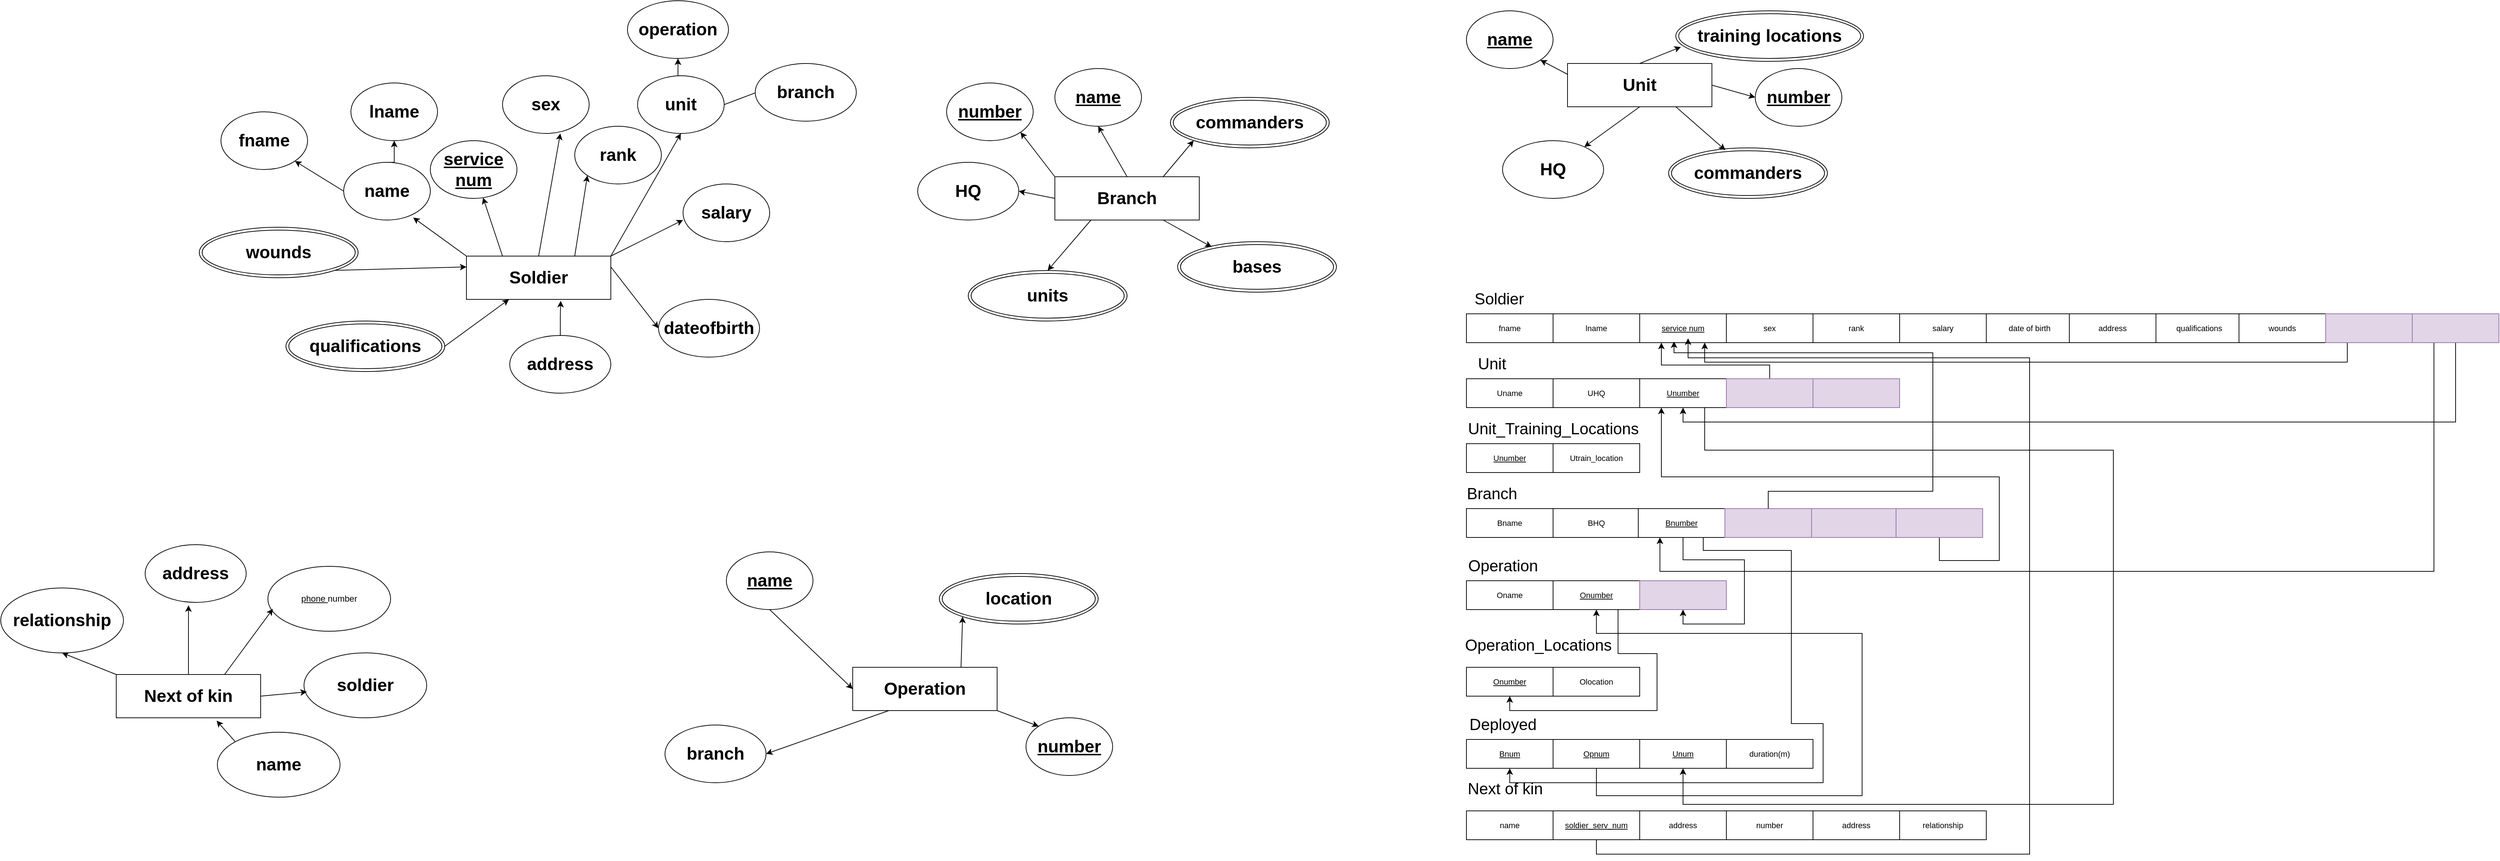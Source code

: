 <mxfile version="24.8.4">
  <diagram name="Page-1" id="bH6cYktrfCYqlOs484KL">
    <mxGraphModel dx="1493" dy="883" grid="0" gridSize="10" guides="1" tooltips="1" connect="1" arrows="1" fold="1" page="0" pageScale="1" pageWidth="1920" pageHeight="1200" math="0" shadow="0">
      <root>
        <mxCell id="0" />
        <mxCell id="1" parent="0" />
        <mxCell id="4qwOusfXjDZK4xlIVaBN-34" style="rounded=0;orthogonalLoop=1;jettySize=auto;html=1;exitX=0.25;exitY=0;exitDx=0;exitDy=0;" parent="1" source="LnAC4LRu0r2MABlFZwdS-2" target="LnAC4LRu0r2MABlFZwdS-19" edge="1">
          <mxGeometry relative="1" as="geometry" />
        </mxCell>
        <mxCell id="4qwOusfXjDZK4xlIVaBN-36" style="rounded=0;orthogonalLoop=1;jettySize=auto;html=1;exitX=0.75;exitY=0;exitDx=0;exitDy=0;entryX=0;entryY=1;entryDx=0;entryDy=0;" parent="1" source="LnAC4LRu0r2MABlFZwdS-2" target="LnAC4LRu0r2MABlFZwdS-20" edge="1">
          <mxGeometry relative="1" as="geometry" />
        </mxCell>
        <mxCell id="4qwOusfXjDZK4xlIVaBN-37" style="rounded=0;orthogonalLoop=1;jettySize=auto;html=1;exitX=1;exitY=0;exitDx=0;exitDy=0;entryX=0.5;entryY=1;entryDx=0;entryDy=0;" parent="1" source="LnAC4LRu0r2MABlFZwdS-2" target="LnAC4LRu0r2MABlFZwdS-22" edge="1">
          <mxGeometry relative="1" as="geometry" />
        </mxCell>
        <mxCell id="4qwOusfXjDZK4xlIVaBN-41" style="rounded=0;orthogonalLoop=1;jettySize=auto;html=1;exitX=1;exitY=0.25;exitDx=0;exitDy=0;entryX=0;entryY=0.5;entryDx=0;entryDy=0;" parent="1" source="LnAC4LRu0r2MABlFZwdS-2" target="4qwOusfXjDZK4xlIVaBN-1" edge="1">
          <mxGeometry relative="1" as="geometry" />
        </mxCell>
        <mxCell id="4qwOusfXjDZK4xlIVaBN-42" style="rounded=0;orthogonalLoop=1;jettySize=auto;html=1;exitX=1;exitY=0;exitDx=0;exitDy=0;" parent="1" source="LnAC4LRu0r2MABlFZwdS-2" edge="1">
          <mxGeometry relative="1" as="geometry">
            <mxPoint x="955" y="320" as="targetPoint" />
          </mxGeometry>
        </mxCell>
        <mxCell id="LnAC4LRu0r2MABlFZwdS-2" value="&lt;h1&gt;Soldier&lt;br&gt;&lt;/h1&gt;" style="rounded=0;whiteSpace=wrap;html=1;fontStyle=1" parent="1" vertex="1">
          <mxGeometry x="655" y="370" width="200" height="60" as="geometry" />
        </mxCell>
        <mxCell id="7I8sLlN8vbdr-Xe1Vgn2-1" style="rounded=0;orthogonalLoop=1;jettySize=auto;html=1;exitX=0.5;exitY=0;exitDx=0;exitDy=0;entryX=0.5;entryY=1;entryDx=0;entryDy=0;" parent="1" source="LnAC4LRu0r2MABlFZwdS-4" target="4qwOusfXjDZK4xlIVaBN-67" edge="1">
          <mxGeometry relative="1" as="geometry" />
        </mxCell>
        <mxCell id="7I8sLlN8vbdr-Xe1Vgn2-2" style="rounded=0;orthogonalLoop=1;jettySize=auto;html=1;exitX=0.75;exitY=0;exitDx=0;exitDy=0;entryX=0;entryY=1;entryDx=0;entryDy=0;" parent="1" source="LnAC4LRu0r2MABlFZwdS-4" target="4qwOusfXjDZK4xlIVaBN-75" edge="1">
          <mxGeometry relative="1" as="geometry" />
        </mxCell>
        <mxCell id="7I8sLlN8vbdr-Xe1Vgn2-3" style="edgeStyle=none;shape=connector;rounded=0;orthogonalLoop=1;jettySize=auto;html=1;exitX=0.25;exitY=1;exitDx=0;exitDy=0;entryX=0.5;entryY=0;entryDx=0;entryDy=0;strokeColor=default;align=center;verticalAlign=middle;fontFamily=Helvetica;fontSize=11;fontColor=default;labelBackgroundColor=default;endArrow=classic;" parent="1" source="LnAC4LRu0r2MABlFZwdS-4" target="4qwOusfXjDZK4xlIVaBN-71" edge="1">
          <mxGeometry relative="1" as="geometry" />
        </mxCell>
        <mxCell id="7I8sLlN8vbdr-Xe1Vgn2-4" style="edgeStyle=none;shape=connector;rounded=0;orthogonalLoop=1;jettySize=auto;html=1;exitX=0;exitY=0.5;exitDx=0;exitDy=0;entryX=1;entryY=0.5;entryDx=0;entryDy=0;strokeColor=default;align=center;verticalAlign=middle;fontFamily=Helvetica;fontSize=11;fontColor=default;labelBackgroundColor=default;endArrow=classic;" parent="1" source="LnAC4LRu0r2MABlFZwdS-4" target="4qwOusfXjDZK4xlIVaBN-69" edge="1">
          <mxGeometry relative="1" as="geometry" />
        </mxCell>
        <mxCell id="z0lHcYxkJEWF4RWTk2GK-2" style="rounded=0;orthogonalLoop=1;jettySize=auto;html=1;exitX=0;exitY=0;exitDx=0;exitDy=0;entryX=1;entryY=1;entryDx=0;entryDy=0;" edge="1" parent="1" source="LnAC4LRu0r2MABlFZwdS-4" target="z0lHcYxkJEWF4RWTk2GK-1">
          <mxGeometry relative="1" as="geometry" />
        </mxCell>
        <mxCell id="LnAC4LRu0r2MABlFZwdS-4" value="&lt;h1&gt;Branch&lt;br&gt;&lt;/h1&gt;" style="rounded=0;whiteSpace=wrap;html=1;" parent="1" vertex="1">
          <mxGeometry x="1470" y="260" width="200" height="60" as="geometry" />
        </mxCell>
        <mxCell id="4qwOusfXjDZK4xlIVaBN-45" style="rounded=0;orthogonalLoop=1;jettySize=auto;html=1;exitX=0;exitY=0;exitDx=0;exitDy=0;entryX=0.5;entryY=1;entryDx=0;entryDy=0;" parent="1" source="LnAC4LRu0r2MABlFZwdS-6" target="4qwOusfXjDZK4xlIVaBN-8" edge="1">
          <mxGeometry relative="1" as="geometry" />
        </mxCell>
        <mxCell id="LnAC4LRu0r2MABlFZwdS-6" value="&lt;h1&gt;Next of kin&lt;br&gt;&lt;/h1&gt;" style="rounded=0;whiteSpace=wrap;html=1;" parent="1" vertex="1">
          <mxGeometry x="170" y="950" width="200" height="60" as="geometry" />
        </mxCell>
        <mxCell id="4qwOusfXjDZK4xlIVaBN-60" style="rounded=0;orthogonalLoop=1;jettySize=auto;html=1;exitX=0.75;exitY=0;exitDx=0;exitDy=0;entryX=0;entryY=1;entryDx=0;entryDy=0;" parent="1" source="LnAC4LRu0r2MABlFZwdS-9" target="4qwOusfXjDZK4xlIVaBN-59" edge="1">
          <mxGeometry relative="1" as="geometry" />
        </mxCell>
        <mxCell id="4qwOusfXjDZK4xlIVaBN-65" style="rounded=0;orthogonalLoop=1;jettySize=auto;html=1;exitX=0.25;exitY=1;exitDx=0;exitDy=0;entryX=1;entryY=0.5;entryDx=0;entryDy=0;" parent="1" source="LnAC4LRu0r2MABlFZwdS-9" target="4qwOusfXjDZK4xlIVaBN-64" edge="1">
          <mxGeometry relative="1" as="geometry" />
        </mxCell>
        <mxCell id="z0lHcYxkJEWF4RWTk2GK-6" style="edgeStyle=none;shape=connector;rounded=0;orthogonalLoop=1;jettySize=auto;html=1;exitX=1;exitY=1;exitDx=0;exitDy=0;entryX=0;entryY=0;entryDx=0;entryDy=0;strokeColor=default;align=center;verticalAlign=middle;fontFamily=Helvetica;fontSize=11;fontColor=default;labelBackgroundColor=default;endArrow=classic;" edge="1" parent="1" source="LnAC4LRu0r2MABlFZwdS-9" target="z0lHcYxkJEWF4RWTk2GK-5">
          <mxGeometry relative="1" as="geometry" />
        </mxCell>
        <mxCell id="LnAC4LRu0r2MABlFZwdS-9" value="&lt;h1&gt;Operation&lt;br&gt;&lt;/h1&gt;" style="rounded=0;whiteSpace=wrap;html=1;" parent="1" vertex="1">
          <mxGeometry x="1190" y="940" width="200" height="60" as="geometry" />
        </mxCell>
        <mxCell id="LnAC4LRu0r2MABlFZwdS-10" value="&lt;h1&gt;fname&lt;br&gt;&lt;/h1&gt;" style="ellipse;whiteSpace=wrap;html=1;" parent="1" vertex="1">
          <mxGeometry x="315" y="170" width="120" height="80" as="geometry" />
        </mxCell>
        <mxCell id="4qwOusfXjDZK4xlIVaBN-32" style="rounded=0;orthogonalLoop=1;jettySize=auto;html=1;exitX=0;exitY=0.5;exitDx=0;exitDy=0;entryX=1;entryY=1;entryDx=0;entryDy=0;" parent="1" source="LnAC4LRu0r2MABlFZwdS-12" target="LnAC4LRu0r2MABlFZwdS-10" edge="1">
          <mxGeometry relative="1" as="geometry" />
        </mxCell>
        <mxCell id="4qwOusfXjDZK4xlIVaBN-33" style="edgeStyle=orthogonalEdgeStyle;rounded=0;orthogonalLoop=1;jettySize=auto;html=1;exitX=0.5;exitY=0;exitDx=0;exitDy=0;entryX=0.5;entryY=1;entryDx=0;entryDy=0;" parent="1" source="LnAC4LRu0r2MABlFZwdS-12" target="LnAC4LRu0r2MABlFZwdS-15" edge="1">
          <mxGeometry relative="1" as="geometry" />
        </mxCell>
        <mxCell id="LnAC4LRu0r2MABlFZwdS-12" value="&lt;h1&gt;name&lt;br&gt;&lt;/h1&gt;" style="ellipse;whiteSpace=wrap;html=1;" parent="1" vertex="1">
          <mxGeometry x="485" y="240" width="120" height="80" as="geometry" />
        </mxCell>
        <mxCell id="LnAC4LRu0r2MABlFZwdS-13" style="edgeStyle=orthogonalEdgeStyle;rounded=0;orthogonalLoop=1;jettySize=auto;html=1;exitX=0.5;exitY=1;exitDx=0;exitDy=0;" parent="1" source="LnAC4LRu0r2MABlFZwdS-2" target="LnAC4LRu0r2MABlFZwdS-2" edge="1">
          <mxGeometry relative="1" as="geometry" />
        </mxCell>
        <mxCell id="LnAC4LRu0r2MABlFZwdS-15" value="&lt;h1&gt;lname&lt;br&gt;&lt;/h1&gt;" style="ellipse;whiteSpace=wrap;html=1;" parent="1" vertex="1">
          <mxGeometry x="495" y="130" width="120" height="80" as="geometry" />
        </mxCell>
        <mxCell id="LnAC4LRu0r2MABlFZwdS-19" value="&lt;h1&gt;&lt;u&gt;service num&lt;/u&gt;&lt;br&gt;&lt;/h1&gt;" style="ellipse;whiteSpace=wrap;html=1;" parent="1" vertex="1">
          <mxGeometry x="605" y="210" width="120" height="80" as="geometry" />
        </mxCell>
        <mxCell id="LnAC4LRu0r2MABlFZwdS-20" value="&lt;h1&gt;rank&lt;br&gt;&lt;/h1&gt;" style="ellipse;whiteSpace=wrap;html=1;" parent="1" vertex="1">
          <mxGeometry x="805" y="190" width="120" height="80" as="geometry" />
        </mxCell>
        <mxCell id="LnAC4LRu0r2MABlFZwdS-21" value="&lt;h1&gt;sex&lt;br&gt;&lt;/h1&gt;" style="ellipse;whiteSpace=wrap;html=1;" parent="1" vertex="1">
          <mxGeometry x="705" y="120" width="120" height="80" as="geometry" />
        </mxCell>
        <mxCell id="4qwOusfXjDZK4xlIVaBN-39" style="rounded=0;orthogonalLoop=1;jettySize=auto;html=1;exitX=1;exitY=0.5;exitDx=0;exitDy=0;entryX=0;entryY=0.5;entryDx=0;entryDy=0;" parent="1" source="LnAC4LRu0r2MABlFZwdS-22" edge="1">
          <mxGeometry relative="1" as="geometry">
            <mxPoint x="1065.0" y="140" as="targetPoint" />
          </mxGeometry>
        </mxCell>
        <mxCell id="4qwOusfXjDZK4xlIVaBN-44" style="edgeStyle=orthogonalEdgeStyle;rounded=0;orthogonalLoop=1;jettySize=auto;html=1;exitX=0.5;exitY=0;exitDx=0;exitDy=0;entryX=0.5;entryY=1;entryDx=0;entryDy=0;" parent="1" source="LnAC4LRu0r2MABlFZwdS-22" target="4qwOusfXjDZK4xlIVaBN-43" edge="1">
          <mxGeometry relative="1" as="geometry" />
        </mxCell>
        <mxCell id="LnAC4LRu0r2MABlFZwdS-22" value="&lt;h1&gt;unit&lt;br&gt;&lt;/h1&gt;" style="ellipse;whiteSpace=wrap;html=1;" parent="1" vertex="1">
          <mxGeometry x="892" y="120" width="120" height="80" as="geometry" />
        </mxCell>
        <mxCell id="LnAC4LRu0r2MABlFZwdS-23" value="&lt;h1&gt;salary&lt;br&gt;&lt;/h1&gt;" style="ellipse;whiteSpace=wrap;html=1;" parent="1" vertex="1">
          <mxGeometry x="955" y="270" width="120" height="80" as="geometry" />
        </mxCell>
        <mxCell id="4qwOusfXjDZK4xlIVaBN-1" value="&lt;h1&gt;dateofbirth&lt;br&gt;&lt;/h1&gt;" style="ellipse;whiteSpace=wrap;html=1;" parent="1" vertex="1">
          <mxGeometry x="921" y="430" width="140" height="80" as="geometry" />
        </mxCell>
        <mxCell id="4qwOusfXjDZK4xlIVaBN-3" value="&lt;h1&gt;address&lt;br&gt;&lt;/h1&gt;" style="ellipse;whiteSpace=wrap;html=1;" parent="1" vertex="1">
          <mxGeometry x="715" y="480" width="140" height="80" as="geometry" />
        </mxCell>
        <mxCell id="4qwOusfXjDZK4xlIVaBN-21" style="rounded=0;orthogonalLoop=1;jettySize=auto;html=1;exitX=1;exitY=0.5;exitDx=0;exitDy=0;" parent="1" source="4qwOusfXjDZK4xlIVaBN-6" target="LnAC4LRu0r2MABlFZwdS-2" edge="1">
          <mxGeometry relative="1" as="geometry" />
        </mxCell>
        <mxCell id="4qwOusfXjDZK4xlIVaBN-6" value="&lt;h1&gt;qualifications&lt;br&gt;&lt;/h1&gt;" style="ellipse;shape=doubleEllipse;whiteSpace=wrap;html=1;" parent="1" vertex="1">
          <mxGeometry x="405" y="460" width="220" height="70" as="geometry" />
        </mxCell>
        <mxCell id="4qwOusfXjDZK4xlIVaBN-8" value="&lt;h1&gt;relationship&lt;br&gt;&lt;/h1&gt;" style="ellipse;whiteSpace=wrap;html=1;" parent="1" vertex="1">
          <mxGeometry x="10" y="830" width="170" height="90" as="geometry" />
        </mxCell>
        <mxCell id="4qwOusfXjDZK4xlIVaBN-9" value="&lt;h1&gt;address&lt;br&gt;&lt;/h1&gt;" style="ellipse;whiteSpace=wrap;html=1;" parent="1" vertex="1">
          <mxGeometry x="210" y="770" width="140" height="80" as="geometry" />
        </mxCell>
        <mxCell id="4qwOusfXjDZK4xlIVaBN-10" value="&lt;u&gt;phone &lt;/u&gt;number" style="ellipse;whiteSpace=wrap;html=1;" parent="1" vertex="1">
          <mxGeometry x="380" y="800" width="170" height="90" as="geometry" />
        </mxCell>
        <mxCell id="4qwOusfXjDZK4xlIVaBN-11" value="&lt;h1&gt;soldier&lt;br&gt;&lt;/h1&gt;" style="ellipse;whiteSpace=wrap;html=1;" parent="1" vertex="1">
          <mxGeometry x="430" y="920" width="170" height="90" as="geometry" />
        </mxCell>
        <mxCell id="4qwOusfXjDZK4xlIVaBN-49" style="rounded=0;orthogonalLoop=1;jettySize=auto;html=1;exitX=0;exitY=0;exitDx=0;exitDy=0;" parent="1" source="4qwOusfXjDZK4xlIVaBN-12" edge="1">
          <mxGeometry relative="1" as="geometry">
            <mxPoint x="309" y="1014" as="targetPoint" />
          </mxGeometry>
        </mxCell>
        <mxCell id="4qwOusfXjDZK4xlIVaBN-12" value="&lt;h1&gt;name&lt;br&gt;&lt;/h1&gt;" style="ellipse;whiteSpace=wrap;html=1;" parent="1" vertex="1">
          <mxGeometry x="310" y="1030" width="170" height="90" as="geometry" />
        </mxCell>
        <mxCell id="4qwOusfXjDZK4xlIVaBN-28" style="rounded=0;orthogonalLoop=1;jettySize=auto;html=1;exitX=1;exitY=1;exitDx=0;exitDy=0;entryX=0;entryY=0.25;entryDx=0;entryDy=0;" parent="1" source="4qwOusfXjDZK4xlIVaBN-18" target="LnAC4LRu0r2MABlFZwdS-2" edge="1">
          <mxGeometry relative="1" as="geometry" />
        </mxCell>
        <mxCell id="4qwOusfXjDZK4xlIVaBN-18" value="&lt;h1&gt;wounds&lt;br&gt;&lt;/h1&gt;" style="ellipse;shape=doubleEllipse;whiteSpace=wrap;html=1;" parent="1" vertex="1">
          <mxGeometry x="285" y="330" width="220" height="70" as="geometry" />
        </mxCell>
        <mxCell id="4qwOusfXjDZK4xlIVaBN-25" style="edgeStyle=orthogonalEdgeStyle;rounded=0;orthogonalLoop=1;jettySize=auto;html=1;exitX=0.5;exitY=0;exitDx=0;exitDy=0;entryX=0.653;entryY=1.033;entryDx=0;entryDy=0;entryPerimeter=0;" parent="1" source="4qwOusfXjDZK4xlIVaBN-3" target="LnAC4LRu0r2MABlFZwdS-2" edge="1">
          <mxGeometry relative="1" as="geometry" />
        </mxCell>
        <mxCell id="4qwOusfXjDZK4xlIVaBN-31" style="rounded=0;orthogonalLoop=1;jettySize=auto;html=1;exitX=0;exitY=0;exitDx=0;exitDy=0;entryX=0.802;entryY=0.957;entryDx=0;entryDy=0;entryPerimeter=0;" parent="1" source="LnAC4LRu0r2MABlFZwdS-2" target="LnAC4LRu0r2MABlFZwdS-12" edge="1">
          <mxGeometry relative="1" as="geometry" />
        </mxCell>
        <mxCell id="4qwOusfXjDZK4xlIVaBN-35" style="rounded=0;orthogonalLoop=1;jettySize=auto;html=1;exitX=0.5;exitY=0;exitDx=0;exitDy=0;entryX=0.667;entryY=1;entryDx=0;entryDy=0;entryPerimeter=0;" parent="1" source="LnAC4LRu0r2MABlFZwdS-2" target="LnAC4LRu0r2MABlFZwdS-21" edge="1">
          <mxGeometry relative="1" as="geometry" />
        </mxCell>
        <mxCell id="4qwOusfXjDZK4xlIVaBN-38" value="&lt;h1&gt;branch&lt;br&gt;&lt;/h1&gt;" style="ellipse;whiteSpace=wrap;html=1;" parent="1" vertex="1">
          <mxGeometry x="1055" y="103" width="140" height="80" as="geometry" />
        </mxCell>
        <mxCell id="4qwOusfXjDZK4xlIVaBN-43" value="&lt;h1&gt;operation&lt;br&gt;&lt;/h1&gt;" style="ellipse;whiteSpace=wrap;html=1;" parent="1" vertex="1">
          <mxGeometry x="878" y="16" width="140" height="80" as="geometry" />
        </mxCell>
        <mxCell id="4qwOusfXjDZK4xlIVaBN-46" style="edgeStyle=orthogonalEdgeStyle;rounded=0;orthogonalLoop=1;jettySize=auto;html=1;exitX=0.5;exitY=0;exitDx=0;exitDy=0;entryX=0.429;entryY=1.05;entryDx=0;entryDy=0;entryPerimeter=0;" parent="1" source="LnAC4LRu0r2MABlFZwdS-6" target="4qwOusfXjDZK4xlIVaBN-9" edge="1">
          <mxGeometry relative="1" as="geometry" />
        </mxCell>
        <mxCell id="4qwOusfXjDZK4xlIVaBN-47" style="rounded=0;orthogonalLoop=1;jettySize=auto;html=1;exitX=0.75;exitY=0;exitDx=0;exitDy=0;entryX=0.041;entryY=0.656;entryDx=0;entryDy=0;entryPerimeter=0;" parent="1" source="LnAC4LRu0r2MABlFZwdS-6" target="4qwOusfXjDZK4xlIVaBN-10" edge="1">
          <mxGeometry relative="1" as="geometry" />
        </mxCell>
        <mxCell id="4qwOusfXjDZK4xlIVaBN-48" style="rounded=0;orthogonalLoop=1;jettySize=auto;html=1;exitX=1;exitY=0.5;exitDx=0;exitDy=0;entryX=0.024;entryY=0.6;entryDx=0;entryDy=0;entryPerimeter=0;" parent="1" source="LnAC4LRu0r2MABlFZwdS-6" target="4qwOusfXjDZK4xlIVaBN-11" edge="1">
          <mxGeometry relative="1" as="geometry" />
        </mxCell>
        <mxCell id="4qwOusfXjDZK4xlIVaBN-52" style="rounded=0;orthogonalLoop=1;jettySize=auto;html=1;exitX=0.5;exitY=1;exitDx=0;exitDy=0;entryX=0;entryY=0.5;entryDx=0;entryDy=0;" parent="1" source="4qwOusfXjDZK4xlIVaBN-51" target="LnAC4LRu0r2MABlFZwdS-9" edge="1">
          <mxGeometry relative="1" as="geometry" />
        </mxCell>
        <mxCell id="4qwOusfXjDZK4xlIVaBN-51" value="&lt;h1&gt;&lt;u&gt;name&lt;br&gt;&lt;/u&gt;&lt;/h1&gt;" style="ellipse;whiteSpace=wrap;html=1;" parent="1" vertex="1">
          <mxGeometry x="1015" y="780" width="120" height="80" as="geometry" />
        </mxCell>
        <mxCell id="4qwOusfXjDZK4xlIVaBN-59" value="&lt;h1&gt;location&lt;/h1&gt;" style="ellipse;shape=doubleEllipse;whiteSpace=wrap;html=1;" parent="1" vertex="1">
          <mxGeometry x="1310" y="810" width="220" height="70" as="geometry" />
        </mxCell>
        <mxCell id="4qwOusfXjDZK4xlIVaBN-64" value="&lt;h1&gt;branch&lt;br&gt;&lt;/h1&gt;" style="ellipse;whiteSpace=wrap;html=1;" parent="1" vertex="1">
          <mxGeometry x="930" y="1020" width="140" height="80" as="geometry" />
        </mxCell>
        <mxCell id="4qwOusfXjDZK4xlIVaBN-67" value="&lt;h1&gt;&lt;u&gt;name&lt;br&gt;&lt;/u&gt;&lt;/h1&gt;" style="ellipse;whiteSpace=wrap;html=1;" parent="1" vertex="1">
          <mxGeometry x="1470" y="110" width="120" height="80" as="geometry" />
        </mxCell>
        <mxCell id="4qwOusfXjDZK4xlIVaBN-69" value="&lt;h1&gt;HQ&lt;br&gt;&lt;/h1&gt;" style="ellipse;whiteSpace=wrap;html=1;" parent="1" vertex="1">
          <mxGeometry x="1280" y="240" width="140" height="80" as="geometry" />
        </mxCell>
        <mxCell id="4qwOusfXjDZK4xlIVaBN-71" value="&lt;h1&gt;units&lt;br&gt;&lt;/h1&gt;" style="ellipse;shape=doubleEllipse;whiteSpace=wrap;html=1;" parent="1" vertex="1">
          <mxGeometry x="1350" y="390" width="220" height="70" as="geometry" />
        </mxCell>
        <mxCell id="7I8sLlN8vbdr-Xe1Vgn2-6" style="edgeStyle=none;shape=connector;rounded=0;orthogonalLoop=1;jettySize=auto;html=1;exitX=0.5;exitY=1;exitDx=0;exitDy=0;strokeColor=default;align=center;verticalAlign=middle;fontFamily=Helvetica;fontSize=11;fontColor=default;labelBackgroundColor=default;endArrow=classic;" parent="1" source="4qwOusfXjDZK4xlIVaBN-72" target="4qwOusfXjDZK4xlIVaBN-76" edge="1">
          <mxGeometry relative="1" as="geometry" />
        </mxCell>
        <mxCell id="7I8sLlN8vbdr-Xe1Vgn2-8" style="edgeStyle=none;shape=connector;rounded=0;orthogonalLoop=1;jettySize=auto;html=1;exitX=0;exitY=0.25;exitDx=0;exitDy=0;entryX=1;entryY=1;entryDx=0;entryDy=0;strokeColor=default;align=center;verticalAlign=middle;fontFamily=Helvetica;fontSize=11;fontColor=default;labelBackgroundColor=default;endArrow=classic;" parent="1" source="4qwOusfXjDZK4xlIVaBN-72" target="4qwOusfXjDZK4xlIVaBN-78" edge="1">
          <mxGeometry relative="1" as="geometry" />
        </mxCell>
        <mxCell id="z0lHcYxkJEWF4RWTk2GK-4" style="edgeStyle=none;shape=connector;rounded=0;orthogonalLoop=1;jettySize=auto;html=1;exitX=1;exitY=0.5;exitDx=0;exitDy=0;entryX=0;entryY=0.5;entryDx=0;entryDy=0;strokeColor=default;align=center;verticalAlign=middle;fontFamily=Helvetica;fontSize=11;fontColor=default;labelBackgroundColor=default;endArrow=classic;" edge="1" parent="1" source="4qwOusfXjDZK4xlIVaBN-72" target="z0lHcYxkJEWF4RWTk2GK-3">
          <mxGeometry relative="1" as="geometry" />
        </mxCell>
        <mxCell id="4qwOusfXjDZK4xlIVaBN-72" value="&lt;h1&gt;Unit&lt;br&gt;&lt;/h1&gt;" style="rounded=0;whiteSpace=wrap;html=1;" parent="1" vertex="1">
          <mxGeometry x="2180" y="103" width="200" height="60" as="geometry" />
        </mxCell>
        <mxCell id="4qwOusfXjDZK4xlIVaBN-75" value="&lt;h1&gt;commanders&lt;br&gt;&lt;/h1&gt;" style="ellipse;shape=doubleEllipse;whiteSpace=wrap;html=1;" parent="1" vertex="1">
          <mxGeometry x="1630" y="150" width="220" height="70" as="geometry" />
        </mxCell>
        <mxCell id="4qwOusfXjDZK4xlIVaBN-76" value="&lt;h1&gt;HQ&lt;br&gt;&lt;/h1&gt;" style="ellipse;whiteSpace=wrap;html=1;" parent="1" vertex="1">
          <mxGeometry x="2090" y="210" width="140" height="80" as="geometry" />
        </mxCell>
        <mxCell id="4qwOusfXjDZK4xlIVaBN-77" value="&lt;h1&gt;commanders&lt;br&gt;&lt;/h1&gt;" style="ellipse;shape=doubleEllipse;whiteSpace=wrap;html=1;" parent="1" vertex="1">
          <mxGeometry x="2320" y="220" width="220" height="70" as="geometry" />
        </mxCell>
        <mxCell id="4qwOusfXjDZK4xlIVaBN-78" value="&lt;h1&gt;&lt;u&gt;name&lt;br&gt;&lt;/u&gt;&lt;/h1&gt;" style="ellipse;whiteSpace=wrap;html=1;" parent="1" vertex="1">
          <mxGeometry x="2040" y="30" width="120" height="80" as="geometry" />
        </mxCell>
        <mxCell id="4qwOusfXjDZK4xlIVaBN-79" value="&lt;h1&gt;training locations&lt;br&gt;&lt;/h1&gt;" style="ellipse;shape=doubleEllipse;whiteSpace=wrap;html=1;" parent="1" vertex="1">
          <mxGeometry x="2330" y="30" width="260" height="70" as="geometry" />
        </mxCell>
        <mxCell id="4qwOusfXjDZK4xlIVaBN-80" value="&lt;h1&gt;bases&lt;br&gt;&lt;/h1&gt;" style="ellipse;shape=doubleEllipse;whiteSpace=wrap;html=1;" parent="1" vertex="1">
          <mxGeometry x="1640" y="350" width="220" height="70" as="geometry" />
        </mxCell>
        <mxCell id="7I8sLlN8vbdr-Xe1Vgn2-5" style="edgeStyle=none;shape=connector;rounded=0;orthogonalLoop=1;jettySize=auto;html=1;exitX=0.75;exitY=1;exitDx=0;exitDy=0;entryX=0.214;entryY=0.104;entryDx=0;entryDy=0;entryPerimeter=0;strokeColor=default;align=center;verticalAlign=middle;fontFamily=Helvetica;fontSize=11;fontColor=default;labelBackgroundColor=default;endArrow=classic;" parent="1" source="LnAC4LRu0r2MABlFZwdS-4" target="4qwOusfXjDZK4xlIVaBN-80" edge="1">
          <mxGeometry relative="1" as="geometry" />
        </mxCell>
        <mxCell id="7I8sLlN8vbdr-Xe1Vgn2-7" style="edgeStyle=none;shape=connector;rounded=0;orthogonalLoop=1;jettySize=auto;html=1;exitX=0.75;exitY=1;exitDx=0;exitDy=0;entryX=0.357;entryY=0.043;entryDx=0;entryDy=0;entryPerimeter=0;strokeColor=default;align=center;verticalAlign=middle;fontFamily=Helvetica;fontSize=11;fontColor=default;labelBackgroundColor=default;endArrow=classic;" parent="1" source="4qwOusfXjDZK4xlIVaBN-72" target="4qwOusfXjDZK4xlIVaBN-77" edge="1">
          <mxGeometry relative="1" as="geometry" />
        </mxCell>
        <mxCell id="7I8sLlN8vbdr-Xe1Vgn2-9" style="edgeStyle=none;shape=connector;rounded=0;orthogonalLoop=1;jettySize=auto;html=1;exitX=0.5;exitY=0;exitDx=0;exitDy=0;entryX=0.027;entryY=0.716;entryDx=0;entryDy=0;entryPerimeter=0;strokeColor=default;align=center;verticalAlign=middle;fontFamily=Helvetica;fontSize=11;fontColor=default;labelBackgroundColor=default;endArrow=classic;" parent="1" source="4qwOusfXjDZK4xlIVaBN-72" target="4qwOusfXjDZK4xlIVaBN-79" edge="1">
          <mxGeometry relative="1" as="geometry" />
        </mxCell>
        <mxCell id="7I8sLlN8vbdr-Xe1Vgn2-17" value="" style="group;align=left;" parent="1" vertex="1" connectable="0">
          <mxGeometry x="2030" y="500" width="130" height="80" as="geometry" />
        </mxCell>
        <mxCell id="7I8sLlN8vbdr-Xe1Vgn2-18" value="Uname" style="rounded=0;whiteSpace=wrap;html=1;fontFamily=Helvetica;fontSize=11;fontColor=default;labelBackgroundColor=default;" parent="7I8sLlN8vbdr-Xe1Vgn2-17" vertex="1">
          <mxGeometry x="10" y="40" width="120" height="40" as="geometry" />
        </mxCell>
        <mxCell id="7I8sLlN8vbdr-Xe1Vgn2-19" value="Unit" style="text;html=1;align=center;verticalAlign=middle;resizable=0;points=[];autosize=1;strokeColor=none;fillColor=none;fontFamily=Helvetica;fontSize=22;fontColor=default;labelBackgroundColor=default;" parent="7I8sLlN8vbdr-Xe1Vgn2-17" vertex="1">
          <mxGeometry x="15" width="60" height="40" as="geometry" />
        </mxCell>
        <mxCell id="7I8sLlN8vbdr-Xe1Vgn2-27" value="" style="group" parent="1" vertex="1" connectable="0">
          <mxGeometry x="2030" y="410" width="130" height="80" as="geometry" />
        </mxCell>
        <mxCell id="7I8sLlN8vbdr-Xe1Vgn2-28" value="fname" style="rounded=0;whiteSpace=wrap;html=1;fontFamily=Helvetica;fontSize=11;fontColor=default;labelBackgroundColor=default;" parent="7I8sLlN8vbdr-Xe1Vgn2-27" vertex="1">
          <mxGeometry x="10" y="40" width="120" height="40" as="geometry" />
        </mxCell>
        <mxCell id="7I8sLlN8vbdr-Xe1Vgn2-11" value="Soldier" style="text;html=1;align=center;verticalAlign=middle;resizable=0;points=[];autosize=1;strokeColor=none;fillColor=none;fontFamily=Helvetica;fontSize=22;fontColor=default;labelBackgroundColor=default;" parent="7I8sLlN8vbdr-Xe1Vgn2-27" vertex="1">
          <mxGeometry x="10" width="90" height="40" as="geometry" />
        </mxCell>
        <mxCell id="7I8sLlN8vbdr-Xe1Vgn2-30" value="" style="group" parent="1" vertex="1" connectable="0">
          <mxGeometry x="2150" y="410" width="130" height="80" as="geometry" />
        </mxCell>
        <mxCell id="7I8sLlN8vbdr-Xe1Vgn2-31" value="lname" style="rounded=0;whiteSpace=wrap;html=1;fontFamily=Helvetica;fontSize=11;fontColor=default;labelBackgroundColor=default;" parent="7I8sLlN8vbdr-Xe1Vgn2-30" vertex="1">
          <mxGeometry x="10" y="40" width="120" height="40" as="geometry" />
        </mxCell>
        <mxCell id="7I8sLlN8vbdr-Xe1Vgn2-33" value="" style="group;fontStyle=4" parent="1" vertex="1" connectable="0">
          <mxGeometry x="2270" y="410" width="130" height="80" as="geometry" />
        </mxCell>
        <mxCell id="7I8sLlN8vbdr-Xe1Vgn2-34" value="&lt;u&gt;service num&lt;/u&gt;" style="rounded=0;whiteSpace=wrap;html=1;fontFamily=Helvetica;fontSize=11;fontColor=default;labelBackgroundColor=default;" parent="7I8sLlN8vbdr-Xe1Vgn2-33" vertex="1">
          <mxGeometry x="10" y="40" width="120" height="40" as="geometry" />
        </mxCell>
        <mxCell id="7I8sLlN8vbdr-Xe1Vgn2-35" value="" style="group" parent="1" vertex="1" connectable="0">
          <mxGeometry x="2390" y="410" width="130" height="80" as="geometry" />
        </mxCell>
        <mxCell id="7I8sLlN8vbdr-Xe1Vgn2-36" value="sex" style="rounded=0;whiteSpace=wrap;html=1;fontFamily=Helvetica;fontSize=11;fontColor=default;labelBackgroundColor=default;" parent="7I8sLlN8vbdr-Xe1Vgn2-35" vertex="1">
          <mxGeometry x="10" y="40" width="120" height="40" as="geometry" />
        </mxCell>
        <mxCell id="7I8sLlN8vbdr-Xe1Vgn2-37" value="" style="group" parent="1" vertex="1" connectable="0">
          <mxGeometry x="2510" y="410" width="130" height="80" as="geometry" />
        </mxCell>
        <mxCell id="7I8sLlN8vbdr-Xe1Vgn2-38" value="rank" style="rounded=0;whiteSpace=wrap;html=1;fontFamily=Helvetica;fontSize=11;fontColor=default;labelBackgroundColor=default;" parent="7I8sLlN8vbdr-Xe1Vgn2-37" vertex="1">
          <mxGeometry x="10" y="40" width="120" height="40" as="geometry" />
        </mxCell>
        <mxCell id="7I8sLlN8vbdr-Xe1Vgn2-39" value="" style="group" parent="1" vertex="1" connectable="0">
          <mxGeometry x="2150" y="500" width="130" height="80" as="geometry" />
        </mxCell>
        <mxCell id="7I8sLlN8vbdr-Xe1Vgn2-40" value="UHQ" style="rounded=0;whiteSpace=wrap;html=1;fontFamily=Helvetica;fontSize=11;fontColor=default;labelBackgroundColor=default;" parent="7I8sLlN8vbdr-Xe1Vgn2-39" vertex="1">
          <mxGeometry x="10" y="40" width="120" height="40" as="geometry" />
        </mxCell>
        <mxCell id="7I8sLlN8vbdr-Xe1Vgn2-43" value="" style="group" parent="1" vertex="1" connectable="0">
          <mxGeometry x="2270" y="500" width="130" height="80" as="geometry" />
        </mxCell>
        <mxCell id="7I8sLlN8vbdr-Xe1Vgn2-44" value="Unumber" style="rounded=0;whiteSpace=wrap;html=1;fontFamily=Helvetica;fontSize=11;fontColor=default;labelBackgroundColor=default;fontStyle=4" parent="7I8sLlN8vbdr-Xe1Vgn2-43" vertex="1">
          <mxGeometry x="10" y="40" width="120" height="40" as="geometry" />
        </mxCell>
        <mxCell id="7I8sLlN8vbdr-Xe1Vgn2-79" value="" style="group" parent="1" vertex="1" connectable="0">
          <mxGeometry x="2630" y="410" width="130" height="80" as="geometry" />
        </mxCell>
        <mxCell id="7I8sLlN8vbdr-Xe1Vgn2-80" value="salary" style="rounded=0;whiteSpace=wrap;html=1;fontFamily=Helvetica;fontSize=11;fontColor=default;labelBackgroundColor=default;" parent="7I8sLlN8vbdr-Xe1Vgn2-79" vertex="1">
          <mxGeometry x="10" y="40" width="120" height="40" as="geometry" />
        </mxCell>
        <mxCell id="7I8sLlN8vbdr-Xe1Vgn2-81" value="" style="group" parent="1" vertex="1" connectable="0">
          <mxGeometry x="2750" y="410" width="130" height="80" as="geometry" />
        </mxCell>
        <mxCell id="7I8sLlN8vbdr-Xe1Vgn2-82" value="date of birth" style="rounded=0;whiteSpace=wrap;html=1;fontFamily=Helvetica;fontSize=11;fontColor=default;labelBackgroundColor=default;" parent="7I8sLlN8vbdr-Xe1Vgn2-81" vertex="1">
          <mxGeometry x="10" y="40" width="120" height="40" as="geometry" />
        </mxCell>
        <mxCell id="7I8sLlN8vbdr-Xe1Vgn2-83" value="" style="group" parent="1" vertex="1" connectable="0">
          <mxGeometry x="2870" y="410" width="130" height="80" as="geometry" />
        </mxCell>
        <mxCell id="7I8sLlN8vbdr-Xe1Vgn2-84" value="address" style="rounded=0;whiteSpace=wrap;html=1;fontFamily=Helvetica;fontSize=11;fontColor=default;labelBackgroundColor=default;" parent="7I8sLlN8vbdr-Xe1Vgn2-83" vertex="1">
          <mxGeometry x="5" y="40" width="120" height="40" as="geometry" />
        </mxCell>
        <mxCell id="7I8sLlN8vbdr-Xe1Vgn2-85" value="" style="group" parent="1" vertex="1" connectable="0">
          <mxGeometry x="2985" y="410" width="130" height="80" as="geometry" />
        </mxCell>
        <mxCell id="7I8sLlN8vbdr-Xe1Vgn2-86" value="qualifications" style="rounded=0;whiteSpace=wrap;html=1;fontFamily=Helvetica;fontSize=11;fontColor=default;labelBackgroundColor=default;" parent="7I8sLlN8vbdr-Xe1Vgn2-85" vertex="1">
          <mxGeometry x="10" y="40" width="120" height="40" as="geometry" />
        </mxCell>
        <mxCell id="7I8sLlN8vbdr-Xe1Vgn2-87" value="" style="group" parent="1" vertex="1" connectable="0">
          <mxGeometry x="3100" y="410" width="130" height="80" as="geometry" />
        </mxCell>
        <mxCell id="7I8sLlN8vbdr-Xe1Vgn2-88" value="wounds" style="rounded=0;whiteSpace=wrap;html=1;fontFamily=Helvetica;fontSize=11;fontColor=default;labelBackgroundColor=default;" parent="7I8sLlN8vbdr-Xe1Vgn2-87" vertex="1">
          <mxGeometry x="10" y="40" width="120" height="40" as="geometry" />
        </mxCell>
        <mxCell id="z0lHcYxkJEWF4RWTk2GK-1" value="&lt;font style=&quot;font-size: 24px;&quot;&gt;&lt;u&gt;number&lt;br&gt;&lt;/u&gt;&lt;/font&gt;" style="ellipse;whiteSpace=wrap;html=1;fontStyle=1" vertex="1" parent="1">
          <mxGeometry x="1320" y="130" width="120" height="80" as="geometry" />
        </mxCell>
        <mxCell id="z0lHcYxkJEWF4RWTk2GK-3" value="&lt;font style=&quot;font-size: 24px;&quot;&gt;&lt;u&gt;number&lt;br&gt;&lt;/u&gt;&lt;/font&gt;" style="ellipse;whiteSpace=wrap;html=1;fontStyle=1" vertex="1" parent="1">
          <mxGeometry x="2440" y="110" width="120" height="80" as="geometry" />
        </mxCell>
        <mxCell id="z0lHcYxkJEWF4RWTk2GK-5" value="&lt;font style=&quot;font-size: 24px;&quot;&gt;&lt;u&gt;number&lt;br&gt;&lt;/u&gt;&lt;/font&gt;" style="ellipse;whiteSpace=wrap;html=1;fontStyle=1" vertex="1" parent="1">
          <mxGeometry x="1430" y="1010" width="120" height="80" as="geometry" />
        </mxCell>
        <mxCell id="7I8sLlN8vbdr-Xe1Vgn2-21" value="Bname" style="rounded=0;whiteSpace=wrap;html=1;fontFamily=Helvetica;fontSize=11;fontColor=default;labelBackgroundColor=default;" parent="1" vertex="1">
          <mxGeometry x="2040" y="720" width="120" height="40" as="geometry" />
        </mxCell>
        <mxCell id="7I8sLlN8vbdr-Xe1Vgn2-22" value="Branch" style="text;html=1;align=center;verticalAlign=middle;resizable=0;points=[];autosize=1;strokeColor=none;fillColor=none;fontFamily=Helvetica;fontSize=22;fontColor=default;labelBackgroundColor=default;" parent="1" vertex="1">
          <mxGeometry x="2030" y="680" width="90" height="40" as="geometry" />
        </mxCell>
        <mxCell id="7I8sLlN8vbdr-Xe1Vgn2-24" value="" style="group" parent="1" vertex="1" connectable="0">
          <mxGeometry x="2040" y="770" width="1080" height="409" as="geometry" />
        </mxCell>
        <mxCell id="z0lHcYxkJEWF4RWTk2GK-8" value="name" style="rounded=0;whiteSpace=wrap;html=1;fontFamily=Helvetica;fontSize=11;fontColor=default;labelBackgroundColor=default;" vertex="1" parent="7I8sLlN8vbdr-Xe1Vgn2-24">
          <mxGeometry y="369" width="120" height="40" as="geometry" />
        </mxCell>
        <mxCell id="z0lHcYxkJEWF4RWTk2GK-11" value="&lt;u&gt;soldier_serv_num&lt;/u&gt;" style="rounded=0;whiteSpace=wrap;html=1;fontFamily=Helvetica;fontSize=11;fontColor=default;labelBackgroundColor=default;" vertex="1" parent="7I8sLlN8vbdr-Xe1Vgn2-24">
          <mxGeometry x="120" y="369" width="120" height="40" as="geometry" />
        </mxCell>
        <mxCell id="z0lHcYxkJEWF4RWTk2GK-12" value="address" style="rounded=0;whiteSpace=wrap;html=1;fontFamily=Helvetica;fontSize=11;fontColor=default;labelBackgroundColor=default;" vertex="1" parent="7I8sLlN8vbdr-Xe1Vgn2-24">
          <mxGeometry x="240" y="369" width="120" height="40" as="geometry" />
        </mxCell>
        <mxCell id="z0lHcYxkJEWF4RWTk2GK-13" value="number" style="rounded=0;whiteSpace=wrap;html=1;fontFamily=Helvetica;fontSize=11;fontColor=default;labelBackgroundColor=default;" vertex="1" parent="7I8sLlN8vbdr-Xe1Vgn2-24">
          <mxGeometry x="360" y="369" width="120" height="40" as="geometry" />
        </mxCell>
        <mxCell id="z0lHcYxkJEWF4RWTk2GK-15" value="address" style="rounded=0;whiteSpace=wrap;html=1;fontFamily=Helvetica;fontSize=11;fontColor=default;labelBackgroundColor=default;" vertex="1" parent="7I8sLlN8vbdr-Xe1Vgn2-24">
          <mxGeometry x="480" y="369" width="120" height="40" as="geometry" />
        </mxCell>
        <mxCell id="z0lHcYxkJEWF4RWTk2GK-9" value="&amp;nbsp;&amp;nbsp;&amp;nbsp;&amp;nbsp;&amp;nbsp; Next of kin" style="text;html=1;align=center;verticalAlign=middle;resizable=0;points=[];autosize=1;strokeColor=none;fillColor=none;fontFamily=Helvetica;fontSize=22;fontColor=default;labelBackgroundColor=default;" vertex="1" parent="7I8sLlN8vbdr-Xe1Vgn2-24">
          <mxGeometry x="-44.5" y="320" width="159" height="38" as="geometry" />
        </mxCell>
        <mxCell id="z0lHcYxkJEWF4RWTk2GK-44" value="Oname" style="rounded=0;whiteSpace=wrap;html=1;fontFamily=Helvetica;fontSize=11;fontColor=default;labelBackgroundColor=default;" vertex="1" parent="7I8sLlN8vbdr-Xe1Vgn2-24">
          <mxGeometry y="50" width="120" height="40" as="geometry" />
        </mxCell>
        <mxCell id="z0lHcYxkJEWF4RWTk2GK-161" style="edgeStyle=orthogonalEdgeStyle;shape=connector;rounded=0;orthogonalLoop=1;jettySize=auto;html=1;exitX=0.75;exitY=1;exitDx=0;exitDy=0;entryX=0.5;entryY=1;entryDx=0;entryDy=0;strokeColor=default;align=center;verticalAlign=middle;fontFamily=Helvetica;fontSize=11;fontColor=default;labelBackgroundColor=default;endArrow=classic;" edge="1" parent="7I8sLlN8vbdr-Xe1Vgn2-24" source="z0lHcYxkJEWF4RWTk2GK-45" target="z0lHcYxkJEWF4RWTk2GK-34">
          <mxGeometry relative="1" as="geometry">
            <Array as="points">
              <mxPoint x="210" y="151" />
              <mxPoint x="264" y="151" />
              <mxPoint x="264" y="230" />
              <mxPoint x="60" y="230" />
            </Array>
          </mxGeometry>
        </mxCell>
        <mxCell id="z0lHcYxkJEWF4RWTk2GK-45" value="&lt;u&gt;Onumber&lt;/u&gt;" style="rounded=0;whiteSpace=wrap;html=1;fontFamily=Helvetica;fontSize=11;fontColor=default;labelBackgroundColor=default;" vertex="1" parent="7I8sLlN8vbdr-Xe1Vgn2-24">
          <mxGeometry x="120" y="50" width="120" height="40" as="geometry" />
        </mxCell>
        <mxCell id="z0lHcYxkJEWF4RWTk2GK-48" value="&amp;nbsp;&amp;nbsp;&amp;nbsp;&amp;nbsp; Operation" style="text;html=1;align=center;verticalAlign=middle;resizable=0;points=[];autosize=1;strokeColor=none;fillColor=none;fontFamily=Helvetica;fontSize=22;fontColor=default;labelBackgroundColor=default;" vertex="1" parent="7I8sLlN8vbdr-Xe1Vgn2-24">
          <mxGeometry x="-40" y="10" width="150" height="40" as="geometry" />
        </mxCell>
        <mxCell id="7I8sLlN8vbdr-Xe1Vgn2-25" value="&lt;u&gt;Bnum&lt;/u&gt;" style="rounded=0;whiteSpace=wrap;html=1;fontFamily=Helvetica;fontSize=11;fontColor=default;labelBackgroundColor=default;" parent="7I8sLlN8vbdr-Xe1Vgn2-24" vertex="1">
          <mxGeometry y="270" width="120" height="40" as="geometry" />
        </mxCell>
        <mxCell id="z0lHcYxkJEWF4RWTk2GK-159" style="edgeStyle=orthogonalEdgeStyle;shape=connector;rounded=0;orthogonalLoop=1;jettySize=auto;html=1;exitX=0.5;exitY=1;exitDx=0;exitDy=0;entryX=0.5;entryY=1;entryDx=0;entryDy=0;strokeColor=default;align=center;verticalAlign=middle;fontFamily=Helvetica;fontSize=11;fontColor=default;labelBackgroundColor=default;endArrow=classic;" edge="1" parent="7I8sLlN8vbdr-Xe1Vgn2-24" source="7I8sLlN8vbdr-Xe1Vgn2-60" target="z0lHcYxkJEWF4RWTk2GK-45">
          <mxGeometry relative="1" as="geometry">
            <Array as="points">
              <mxPoint x="180" y="348" />
              <mxPoint x="548" y="348" />
              <mxPoint x="548" y="123" />
              <mxPoint x="180" y="123" />
            </Array>
          </mxGeometry>
        </mxCell>
        <mxCell id="7I8sLlN8vbdr-Xe1Vgn2-60" value="&lt;u&gt;Opnum&lt;/u&gt;" style="rounded=0;whiteSpace=wrap;html=1;fontFamily=Helvetica;fontSize=11;fontColor=default;labelBackgroundColor=default;" parent="7I8sLlN8vbdr-Xe1Vgn2-24" vertex="1">
          <mxGeometry x="120" y="270" width="120" height="40" as="geometry" />
        </mxCell>
        <mxCell id="7I8sLlN8vbdr-Xe1Vgn2-63" value="duration(m)" style="rounded=0;whiteSpace=wrap;html=1;fontFamily=Helvetica;fontSize=11;fontColor=default;labelBackgroundColor=default;" parent="7I8sLlN8vbdr-Xe1Vgn2-24" vertex="1">
          <mxGeometry x="360" y="270" width="120" height="40" as="geometry" />
        </mxCell>
        <mxCell id="7I8sLlN8vbdr-Xe1Vgn2-26" value="&amp;nbsp;&amp;nbsp;&amp;nbsp;&amp;nbsp; Deployed" style="text;html=1;align=center;verticalAlign=middle;resizable=0;points=[];autosize=1;strokeColor=none;fillColor=none;fontFamily=Helvetica;fontSize=22;fontColor=default;labelBackgroundColor=default;" parent="7I8sLlN8vbdr-Xe1Vgn2-24" vertex="1">
          <mxGeometry x="-40" y="230" width="150" height="40" as="geometry" />
        </mxCell>
        <mxCell id="z0lHcYxkJEWF4RWTk2GK-34" value="&lt;u&gt;Onumber&lt;/u&gt;" style="rounded=0;whiteSpace=wrap;html=1;fontFamily=Helvetica;fontSize=11;fontColor=default;labelBackgroundColor=default;" vertex="1" parent="7I8sLlN8vbdr-Xe1Vgn2-24">
          <mxGeometry y="170" width="120" height="40" as="geometry" />
        </mxCell>
        <mxCell id="z0lHcYxkJEWF4RWTk2GK-35" value="Olocation" style="rounded=0;whiteSpace=wrap;html=1;fontFamily=Helvetica;fontSize=11;fontColor=default;labelBackgroundColor=default;" vertex="1" parent="7I8sLlN8vbdr-Xe1Vgn2-24">
          <mxGeometry x="120" y="170" width="120" height="40" as="geometry" />
        </mxCell>
        <mxCell id="z0lHcYxkJEWF4RWTk2GK-33" value="&amp;nbsp;&amp;nbsp;&amp;nbsp;&amp;nbsp;&amp;nbsp;&amp;nbsp;&amp;nbsp;&amp;nbsp;&amp;nbsp;&amp;nbsp;&amp;nbsp;&amp;nbsp;&amp;nbsp;&amp;nbsp;&amp;nbsp;&amp;nbsp;&amp;nbsp;&amp;nbsp;&amp;nbsp;&amp;nbsp; Operation_Locations" style="text;html=1;align=center;verticalAlign=middle;resizable=0;points=[];autosize=1;strokeColor=none;fillColor=none;fontFamily=Helvetica;fontSize=22;fontColor=default;labelBackgroundColor=default;" vertex="1" parent="7I8sLlN8vbdr-Xe1Vgn2-24">
          <mxGeometry x="-140" y="120" width="350" height="40" as="geometry" />
        </mxCell>
        <mxCell id="z0lHcYxkJEWF4RWTk2GK-54" value="relationship" style="rounded=0;whiteSpace=wrap;html=1;fontFamily=Helvetica;fontSize=11;fontColor=default;labelBackgroundColor=default;" vertex="1" parent="7I8sLlN8vbdr-Xe1Vgn2-24">
          <mxGeometry x="600" y="369" width="120" height="40" as="geometry" />
        </mxCell>
        <mxCell id="z0lHcYxkJEWF4RWTk2GK-61" value="" style="rounded=0;whiteSpace=wrap;html=1;fontFamily=Helvetica;fontSize=11;labelBackgroundColor=default;fillColor=#e1d5e7;strokeColor=#9673a6;" vertex="1" parent="7I8sLlN8vbdr-Xe1Vgn2-24">
          <mxGeometry x="240" y="50" width="120" height="40" as="geometry" />
        </mxCell>
        <mxCell id="z0lHcYxkJEWF4RWTk2GK-142" value="&lt;u&gt;Unum&lt;br&gt;&lt;/u&gt;" style="rounded=0;whiteSpace=wrap;html=1;fontFamily=Helvetica;fontSize=11;fontColor=default;labelBackgroundColor=default;" vertex="1" parent="7I8sLlN8vbdr-Xe1Vgn2-24">
          <mxGeometry x="240" y="270" width="120" height="40" as="geometry" />
        </mxCell>
        <mxCell id="7I8sLlN8vbdr-Xe1Vgn2-52" value="" style="group" parent="1" vertex="1" connectable="0">
          <mxGeometry x="2160" y="680" width="130" height="80" as="geometry" />
        </mxCell>
        <mxCell id="7I8sLlN8vbdr-Xe1Vgn2-53" value="BHQ" style="rounded=0;whiteSpace=wrap;html=1;fontFamily=Helvetica;fontSize=11;fontColor=default;labelBackgroundColor=default;" parent="7I8sLlN8vbdr-Xe1Vgn2-52" vertex="1">
          <mxGeometry y="40" width="120" height="40" as="geometry" />
        </mxCell>
        <mxCell id="z0lHcYxkJEWF4RWTk2GK-80" style="edgeStyle=orthogonalEdgeStyle;shape=connector;rounded=0;orthogonalLoop=1;jettySize=auto;html=1;exitX=0.5;exitY=1;exitDx=0;exitDy=0;entryX=0.5;entryY=1;entryDx=0;entryDy=0;strokeColor=default;align=center;verticalAlign=middle;fontFamily=Helvetica;fontSize=11;fontColor=default;labelBackgroundColor=default;endArrow=classic;" edge="1" parent="1" source="7I8sLlN8vbdr-Xe1Vgn2-56" target="z0lHcYxkJEWF4RWTk2GK-61">
          <mxGeometry relative="1" as="geometry">
            <Array as="points">
              <mxPoint x="2340" y="791" />
              <mxPoint x="2425" y="791" />
              <mxPoint x="2425" y="880" />
              <mxPoint x="2340" y="880" />
            </Array>
          </mxGeometry>
        </mxCell>
        <mxCell id="z0lHcYxkJEWF4RWTk2GK-158" style="edgeStyle=orthogonalEdgeStyle;shape=connector;rounded=0;orthogonalLoop=1;jettySize=auto;html=1;exitX=0.75;exitY=1;exitDx=0;exitDy=0;entryX=0.5;entryY=1;entryDx=0;entryDy=0;strokeColor=default;align=center;verticalAlign=middle;fontFamily=Helvetica;fontSize=11;fontColor=default;labelBackgroundColor=default;endArrow=classic;" edge="1" parent="1" source="7I8sLlN8vbdr-Xe1Vgn2-56" target="7I8sLlN8vbdr-Xe1Vgn2-25">
          <mxGeometry relative="1" as="geometry">
            <Array as="points">
              <mxPoint x="2368" y="778" />
              <mxPoint x="2490" y="778" />
              <mxPoint x="2490" y="1018" />
              <mxPoint x="2534" y="1018" />
              <mxPoint x="2534" y="1100" />
              <mxPoint x="2100" y="1100" />
            </Array>
          </mxGeometry>
        </mxCell>
        <mxCell id="7I8sLlN8vbdr-Xe1Vgn2-56" value="&lt;u&gt;Bnumber&lt;/u&gt;" style="rounded=0;whiteSpace=wrap;html=1;fontFamily=Helvetica;fontSize=11;fontColor=default;labelBackgroundColor=default;" parent="1" vertex="1">
          <mxGeometry x="2278" y="720" width="120" height="40" as="geometry" />
        </mxCell>
        <mxCell id="z0lHcYxkJEWF4RWTk2GK-17" value="&lt;u&gt;Unumber&lt;/u&gt;" style="rounded=0;whiteSpace=wrap;html=1;fontFamily=Helvetica;fontSize=11;fontColor=default;labelBackgroundColor=default;" vertex="1" parent="1">
          <mxGeometry x="2040" y="630" width="120" height="40" as="geometry" />
        </mxCell>
        <mxCell id="z0lHcYxkJEWF4RWTk2GK-18" value="" style="group" vertex="1" connectable="0" parent="1">
          <mxGeometry x="2150" y="590" width="130" height="80" as="geometry" />
        </mxCell>
        <mxCell id="z0lHcYxkJEWF4RWTk2GK-19" value="Utrain_location" style="rounded=0;whiteSpace=wrap;html=1;fontFamily=Helvetica;fontSize=11;fontColor=default;labelBackgroundColor=default;" vertex="1" parent="z0lHcYxkJEWF4RWTk2GK-18">
          <mxGeometry x="10" y="40" width="120" height="40" as="geometry" />
        </mxCell>
        <mxCell id="z0lHcYxkJEWF4RWTk2GK-28" value="Unit_Training_Locations" style="text;html=1;align=center;verticalAlign=middle;resizable=0;points=[];autosize=1;strokeColor=none;fillColor=none;fontFamily=Helvetica;fontSize=22;fontColor=default;labelBackgroundColor=default;" vertex="1" parent="1">
          <mxGeometry x="2030" y="590" width="260" height="40" as="geometry" />
        </mxCell>
        <mxCell id="z0lHcYxkJEWF4RWTk2GK-165" style="edgeStyle=orthogonalEdgeStyle;shape=connector;rounded=0;orthogonalLoop=1;jettySize=auto;html=1;exitX=0.5;exitY=0;exitDx=0;exitDy=0;entryX=0.25;entryY=1;entryDx=0;entryDy=0;strokeColor=default;align=center;verticalAlign=middle;fontFamily=Helvetica;fontSize=11;fontColor=default;labelBackgroundColor=default;endArrow=classic;" edge="1" parent="1" source="z0lHcYxkJEWF4RWTk2GK-55" target="7I8sLlN8vbdr-Xe1Vgn2-34">
          <mxGeometry relative="1" as="geometry">
            <Array as="points">
              <mxPoint x="2460" y="521" />
              <mxPoint x="2310" y="521" />
            </Array>
          </mxGeometry>
        </mxCell>
        <mxCell id="z0lHcYxkJEWF4RWTk2GK-55" value="" style="rounded=0;whiteSpace=wrap;html=1;fontFamily=Helvetica;fontSize=11;labelBackgroundColor=default;fillColor=#e1d5e7;strokeColor=#9673a6;" vertex="1" parent="1">
          <mxGeometry x="2400" y="540" width="120" height="40" as="geometry" />
        </mxCell>
        <mxCell id="z0lHcYxkJEWF4RWTk2GK-57" value="" style="rounded=0;whiteSpace=wrap;html=1;fontFamily=Helvetica;fontSize=11;labelBackgroundColor=default;fillColor=#e1d5e7;strokeColor=#9673a6;" vertex="1" parent="1">
          <mxGeometry x="2520" y="540" width="120" height="40" as="geometry" />
        </mxCell>
        <mxCell id="z0lHcYxkJEWF4RWTk2GK-168" style="edgeStyle=orthogonalEdgeStyle;shape=connector;rounded=0;orthogonalLoop=1;jettySize=auto;html=1;exitX=0.25;exitY=1;exitDx=0;exitDy=0;entryX=0.75;entryY=1;entryDx=0;entryDy=0;strokeColor=default;align=center;verticalAlign=middle;fontFamily=Helvetica;fontSize=11;fontColor=default;labelBackgroundColor=default;endArrow=classic;" edge="1" parent="1" source="z0lHcYxkJEWF4RWTk2GK-59" target="7I8sLlN8vbdr-Xe1Vgn2-34">
          <mxGeometry relative="1" as="geometry">
            <Array as="points">
              <mxPoint x="3260" y="517" />
              <mxPoint x="2370" y="517" />
            </Array>
          </mxGeometry>
        </mxCell>
        <mxCell id="z0lHcYxkJEWF4RWTk2GK-59" value="" style="rounded=0;whiteSpace=wrap;html=1;fontFamily=Helvetica;fontSize=11;labelBackgroundColor=default;fillColor=#e1d5e7;strokeColor=#9673a6;" vertex="1" parent="1">
          <mxGeometry x="3230" y="450" width="120" height="40" as="geometry" />
        </mxCell>
        <mxCell id="z0lHcYxkJEWF4RWTk2GK-60" value="" style="rounded=0;whiteSpace=wrap;html=1;fontFamily=Helvetica;fontSize=11;labelBackgroundColor=default;fillColor=#e1d5e7;strokeColor=#9673a6;" vertex="1" parent="1">
          <mxGeometry x="2515" y="720" width="120" height="40" as="geometry" />
        </mxCell>
        <mxCell id="z0lHcYxkJEWF4RWTk2GK-68" style="edgeStyle=orthogonalEdgeStyle;shape=connector;rounded=0;orthogonalLoop=1;jettySize=auto;html=1;exitX=0.5;exitY=1;exitDx=0;exitDy=0;entryX=0.5;entryY=1;entryDx=0;entryDy=0;strokeColor=default;align=center;verticalAlign=middle;fontFamily=Helvetica;fontSize=11;fontColor=default;labelBackgroundColor=default;endArrow=classic;" edge="1" parent="1" source="z0lHcYxkJEWF4RWTk2GK-62" target="7I8sLlN8vbdr-Xe1Vgn2-44">
          <mxGeometry relative="1" as="geometry" />
        </mxCell>
        <mxCell id="z0lHcYxkJEWF4RWTk2GK-167" style="edgeStyle=orthogonalEdgeStyle;shape=connector;rounded=0;orthogonalLoop=1;jettySize=auto;html=1;exitX=0.25;exitY=1;exitDx=0;exitDy=0;entryX=0.25;entryY=1;entryDx=0;entryDy=0;strokeColor=default;align=center;verticalAlign=middle;fontFamily=Helvetica;fontSize=11;fontColor=default;labelBackgroundColor=default;endArrow=classic;" edge="1" parent="1" source="z0lHcYxkJEWF4RWTk2GK-62" target="7I8sLlN8vbdr-Xe1Vgn2-56">
          <mxGeometry relative="1" as="geometry">
            <Array as="points">
              <mxPoint x="3380" y="807" />
              <mxPoint x="2308" y="807" />
            </Array>
          </mxGeometry>
        </mxCell>
        <mxCell id="z0lHcYxkJEWF4RWTk2GK-62" value="" style="rounded=0;whiteSpace=wrap;html=1;fontFamily=Helvetica;fontSize=11;labelBackgroundColor=default;fillColor=#e1d5e7;strokeColor=#9673a6;" vertex="1" parent="1">
          <mxGeometry x="3350" y="450" width="120" height="40" as="geometry" />
        </mxCell>
        <mxCell id="z0lHcYxkJEWF4RWTk2GK-164" style="edgeStyle=orthogonalEdgeStyle;shape=connector;rounded=0;orthogonalLoop=1;jettySize=auto;html=1;exitX=0.5;exitY=1;exitDx=0;exitDy=0;entryX=0.25;entryY=1;entryDx=0;entryDy=0;strokeColor=default;align=center;verticalAlign=middle;fontFamily=Helvetica;fontSize=11;fontColor=default;labelBackgroundColor=default;endArrow=classic;" edge="1" parent="1" source="z0lHcYxkJEWF4RWTk2GK-63" target="7I8sLlN8vbdr-Xe1Vgn2-44">
          <mxGeometry relative="1" as="geometry">
            <Array as="points">
              <mxPoint x="2695" y="792" />
              <mxPoint x="2778" y="792" />
              <mxPoint x="2778" y="676" />
              <mxPoint x="2310" y="676" />
            </Array>
          </mxGeometry>
        </mxCell>
        <mxCell id="z0lHcYxkJEWF4RWTk2GK-63" value="" style="rounded=0;whiteSpace=wrap;html=1;fontFamily=Helvetica;fontSize=11;labelBackgroundColor=default;fillColor=#e1d5e7;strokeColor=#9673a6;" vertex="1" parent="1">
          <mxGeometry x="2635" y="720" width="120" height="40" as="geometry" />
        </mxCell>
        <mxCell id="z0lHcYxkJEWF4RWTk2GK-160" style="edgeStyle=orthogonalEdgeStyle;shape=connector;rounded=0;orthogonalLoop=1;jettySize=auto;html=1;exitX=0.75;exitY=1;exitDx=0;exitDy=0;entryX=0.5;entryY=1;entryDx=0;entryDy=0;strokeColor=default;align=center;verticalAlign=middle;fontFamily=Helvetica;fontSize=11;fontColor=default;labelBackgroundColor=default;endArrow=classic;" edge="1" parent="1" source="7I8sLlN8vbdr-Xe1Vgn2-44" target="z0lHcYxkJEWF4RWTk2GK-142">
          <mxGeometry relative="1" as="geometry">
            <Array as="points">
              <mxPoint x="2370" y="639" />
              <mxPoint x="2936" y="639" />
              <mxPoint x="2936" y="1130" />
              <mxPoint x="2340" y="1130" />
            </Array>
          </mxGeometry>
        </mxCell>
        <mxCell id="z0lHcYxkJEWF4RWTk2GK-163" value="" style="rounded=0;whiteSpace=wrap;html=1;fontFamily=Helvetica;fontSize=11;labelBackgroundColor=default;fillColor=#e1d5e7;strokeColor=#9673a6;" vertex="1" parent="1">
          <mxGeometry x="2398" y="720" width="120" height="40" as="geometry" />
        </mxCell>
        <mxCell id="z0lHcYxkJEWF4RWTk2GK-166" style="edgeStyle=orthogonalEdgeStyle;shape=connector;rounded=0;orthogonalLoop=1;jettySize=auto;html=1;exitX=0.5;exitY=0;exitDx=0;exitDy=0;entryX=0.396;entryY=0.958;entryDx=0;entryDy=0;entryPerimeter=0;strokeColor=default;align=center;verticalAlign=middle;fontFamily=Helvetica;fontSize=11;fontColor=default;labelBackgroundColor=default;endArrow=classic;" edge="1" parent="1" source="z0lHcYxkJEWF4RWTk2GK-163" target="7I8sLlN8vbdr-Xe1Vgn2-34">
          <mxGeometry relative="1" as="geometry">
            <Array as="points">
              <mxPoint x="2458" y="696" />
              <mxPoint x="2686" y="696" />
              <mxPoint x="2686" y="504" />
              <mxPoint x="2328" y="504" />
            </Array>
          </mxGeometry>
        </mxCell>
        <mxCell id="z0lHcYxkJEWF4RWTk2GK-172" style="edgeStyle=orthogonalEdgeStyle;shape=connector;rounded=0;orthogonalLoop=1;jettySize=auto;html=1;exitX=0.5;exitY=1;exitDx=0;exitDy=0;entryX=0.558;entryY=0.85;entryDx=0;entryDy=0;entryPerimeter=0;strokeColor=default;align=center;verticalAlign=middle;fontFamily=Helvetica;fontSize=11;fontColor=default;labelBackgroundColor=default;endArrow=classic;" edge="1" parent="1" source="z0lHcYxkJEWF4RWTk2GK-11" target="7I8sLlN8vbdr-Xe1Vgn2-34">
          <mxGeometry relative="1" as="geometry">
            <Array as="points">
              <mxPoint x="2220" y="1199" />
              <mxPoint x="2820" y="1199" />
              <mxPoint x="2820" y="511" />
              <mxPoint x="2347" y="511" />
            </Array>
          </mxGeometry>
        </mxCell>
      </root>
    </mxGraphModel>
  </diagram>
</mxfile>
